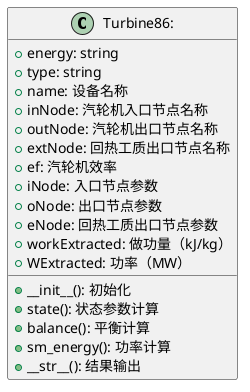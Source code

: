 @startuml

class Turbine86:
{
    +energy: string
    +type: string
    +name: 设备名称
    +inNode: 汽轮机入口节点名称
    +outNode: 汽轮机出口节点名称
    +extNode: 回热工质出口节点名称
    +ef: 汽轮机效率
    +iNode: 入口节点参数
    +oNode: 出口节点参数
    +eNode: 回热工质出口节点参数
    +workExtracted: 做功量（kJ/kg）
    +WExtracted: 功率（MW）
    +__init__(): 初始化
    +state(): 状态参数计算
    +balance(): 平衡计算
    +sm_energy(): 功率计算
    +__str__(): 结果输出
}

@enduml